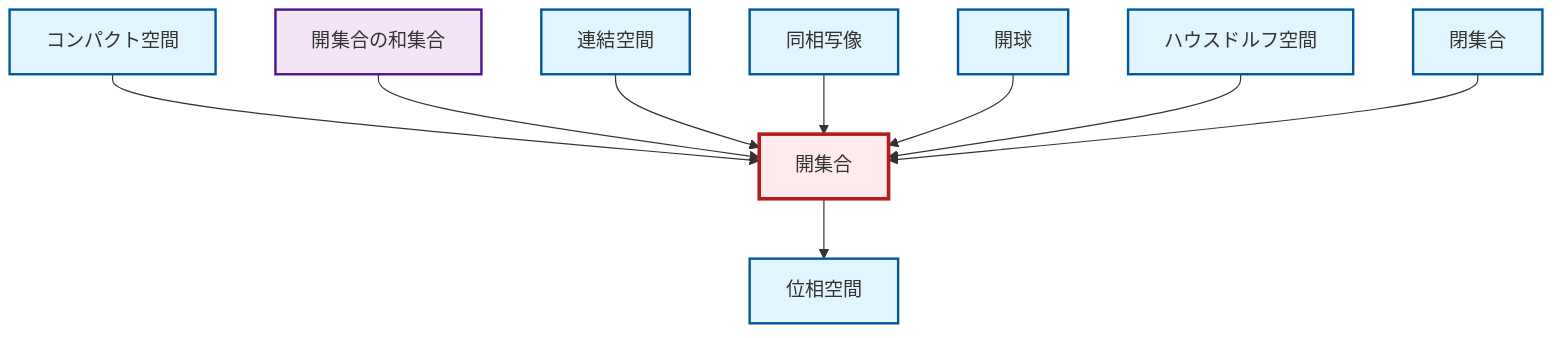 graph TD
    classDef definition fill:#e1f5fe,stroke:#01579b,stroke-width:2px
    classDef theorem fill:#f3e5f5,stroke:#4a148c,stroke-width:2px
    classDef axiom fill:#fff3e0,stroke:#e65100,stroke-width:2px
    classDef example fill:#e8f5e9,stroke:#1b5e20,stroke-width:2px
    classDef current fill:#ffebee,stroke:#b71c1c,stroke-width:3px
    def-compact["コンパクト空間"]:::definition
    def-hausdorff["ハウスドルフ空間"]:::definition
    def-homeomorphism["同相写像"]:::definition
    def-connected["連結空間"]:::definition
    def-closed-set["閉集合"]:::definition
    def-open-ball["開球"]:::definition
    def-open-set["開集合"]:::definition
    thm-union-open-sets["開集合の和集合"]:::theorem
    def-topological-space["位相空間"]:::definition
    def-open-set --> def-topological-space
    def-compact --> def-open-set
    thm-union-open-sets --> def-open-set
    def-connected --> def-open-set
    def-homeomorphism --> def-open-set
    def-open-ball --> def-open-set
    def-hausdorff --> def-open-set
    def-closed-set --> def-open-set
    class def-open-set current
